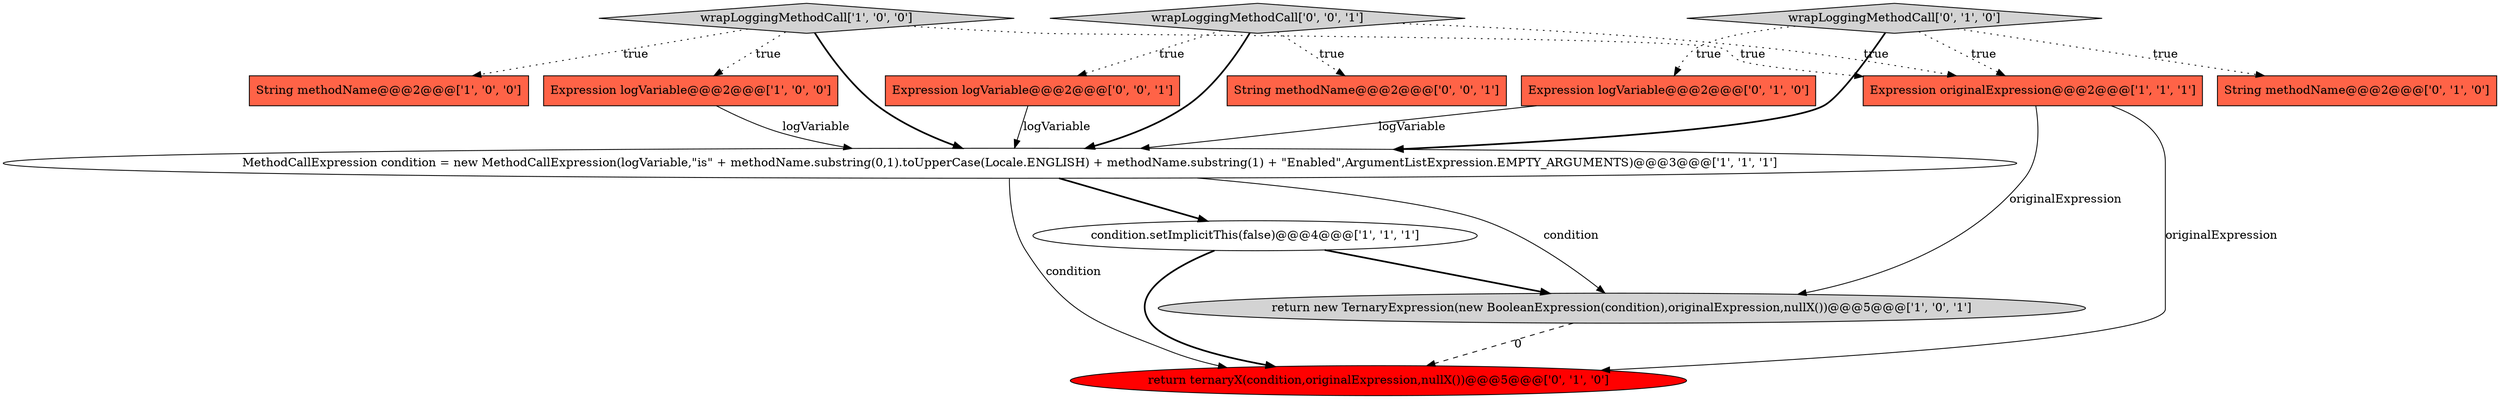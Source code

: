 digraph {
13 [style = filled, label = "String methodName@@@2@@@['0', '0', '1']", fillcolor = tomato, shape = box image = "AAA0AAABBB3BBB"];
0 [style = filled, label = "String methodName@@@2@@@['1', '0', '0']", fillcolor = tomato, shape = box image = "AAA0AAABBB1BBB"];
5 [style = filled, label = "wrapLoggingMethodCall['1', '0', '0']", fillcolor = lightgray, shape = diamond image = "AAA0AAABBB1BBB"];
6 [style = filled, label = "Expression originalExpression@@@2@@@['1', '1', '1']", fillcolor = tomato, shape = box image = "AAA0AAABBB1BBB"];
8 [style = filled, label = "Expression logVariable@@@2@@@['0', '1', '0']", fillcolor = tomato, shape = box image = "AAA0AAABBB2BBB"];
7 [style = filled, label = "wrapLoggingMethodCall['0', '1', '0']", fillcolor = lightgray, shape = diamond image = "AAA0AAABBB2BBB"];
2 [style = filled, label = "MethodCallExpression condition = new MethodCallExpression(logVariable,\"is\" + methodName.substring(0,1).toUpperCase(Locale.ENGLISH) + methodName.substring(1) + \"Enabled\",ArgumentListExpression.EMPTY_ARGUMENTS)@@@3@@@['1', '1', '1']", fillcolor = white, shape = ellipse image = "AAA0AAABBB1BBB"];
12 [style = filled, label = "wrapLoggingMethodCall['0', '0', '1']", fillcolor = lightgray, shape = diamond image = "AAA0AAABBB3BBB"];
10 [style = filled, label = "return ternaryX(condition,originalExpression,nullX())@@@5@@@['0', '1', '0']", fillcolor = red, shape = ellipse image = "AAA1AAABBB2BBB"];
1 [style = filled, label = "condition.setImplicitThis(false)@@@4@@@['1', '1', '1']", fillcolor = white, shape = ellipse image = "AAA0AAABBB1BBB"];
3 [style = filled, label = "Expression logVariable@@@2@@@['1', '0', '0']", fillcolor = tomato, shape = box image = "AAA0AAABBB1BBB"];
11 [style = filled, label = "Expression logVariable@@@2@@@['0', '0', '1']", fillcolor = tomato, shape = box image = "AAA0AAABBB3BBB"];
9 [style = filled, label = "String methodName@@@2@@@['0', '1', '0']", fillcolor = tomato, shape = box image = "AAA0AAABBB2BBB"];
4 [style = filled, label = "return new TernaryExpression(new BooleanExpression(condition),originalExpression,nullX())@@@5@@@['1', '0', '1']", fillcolor = lightgray, shape = ellipse image = "AAA0AAABBB1BBB"];
6->10 [style = solid, label="originalExpression"];
7->6 [style = dotted, label="true"];
1->4 [style = bold, label=""];
2->4 [style = solid, label="condition"];
2->1 [style = bold, label=""];
11->2 [style = solid, label="logVariable"];
3->2 [style = solid, label="logVariable"];
5->6 [style = dotted, label="true"];
5->0 [style = dotted, label="true"];
7->9 [style = dotted, label="true"];
5->3 [style = dotted, label="true"];
2->10 [style = solid, label="condition"];
12->11 [style = dotted, label="true"];
8->2 [style = solid, label="logVariable"];
5->2 [style = bold, label=""];
12->2 [style = bold, label=""];
12->13 [style = dotted, label="true"];
12->6 [style = dotted, label="true"];
6->4 [style = solid, label="originalExpression"];
7->2 [style = bold, label=""];
4->10 [style = dashed, label="0"];
7->8 [style = dotted, label="true"];
1->10 [style = bold, label=""];
}
